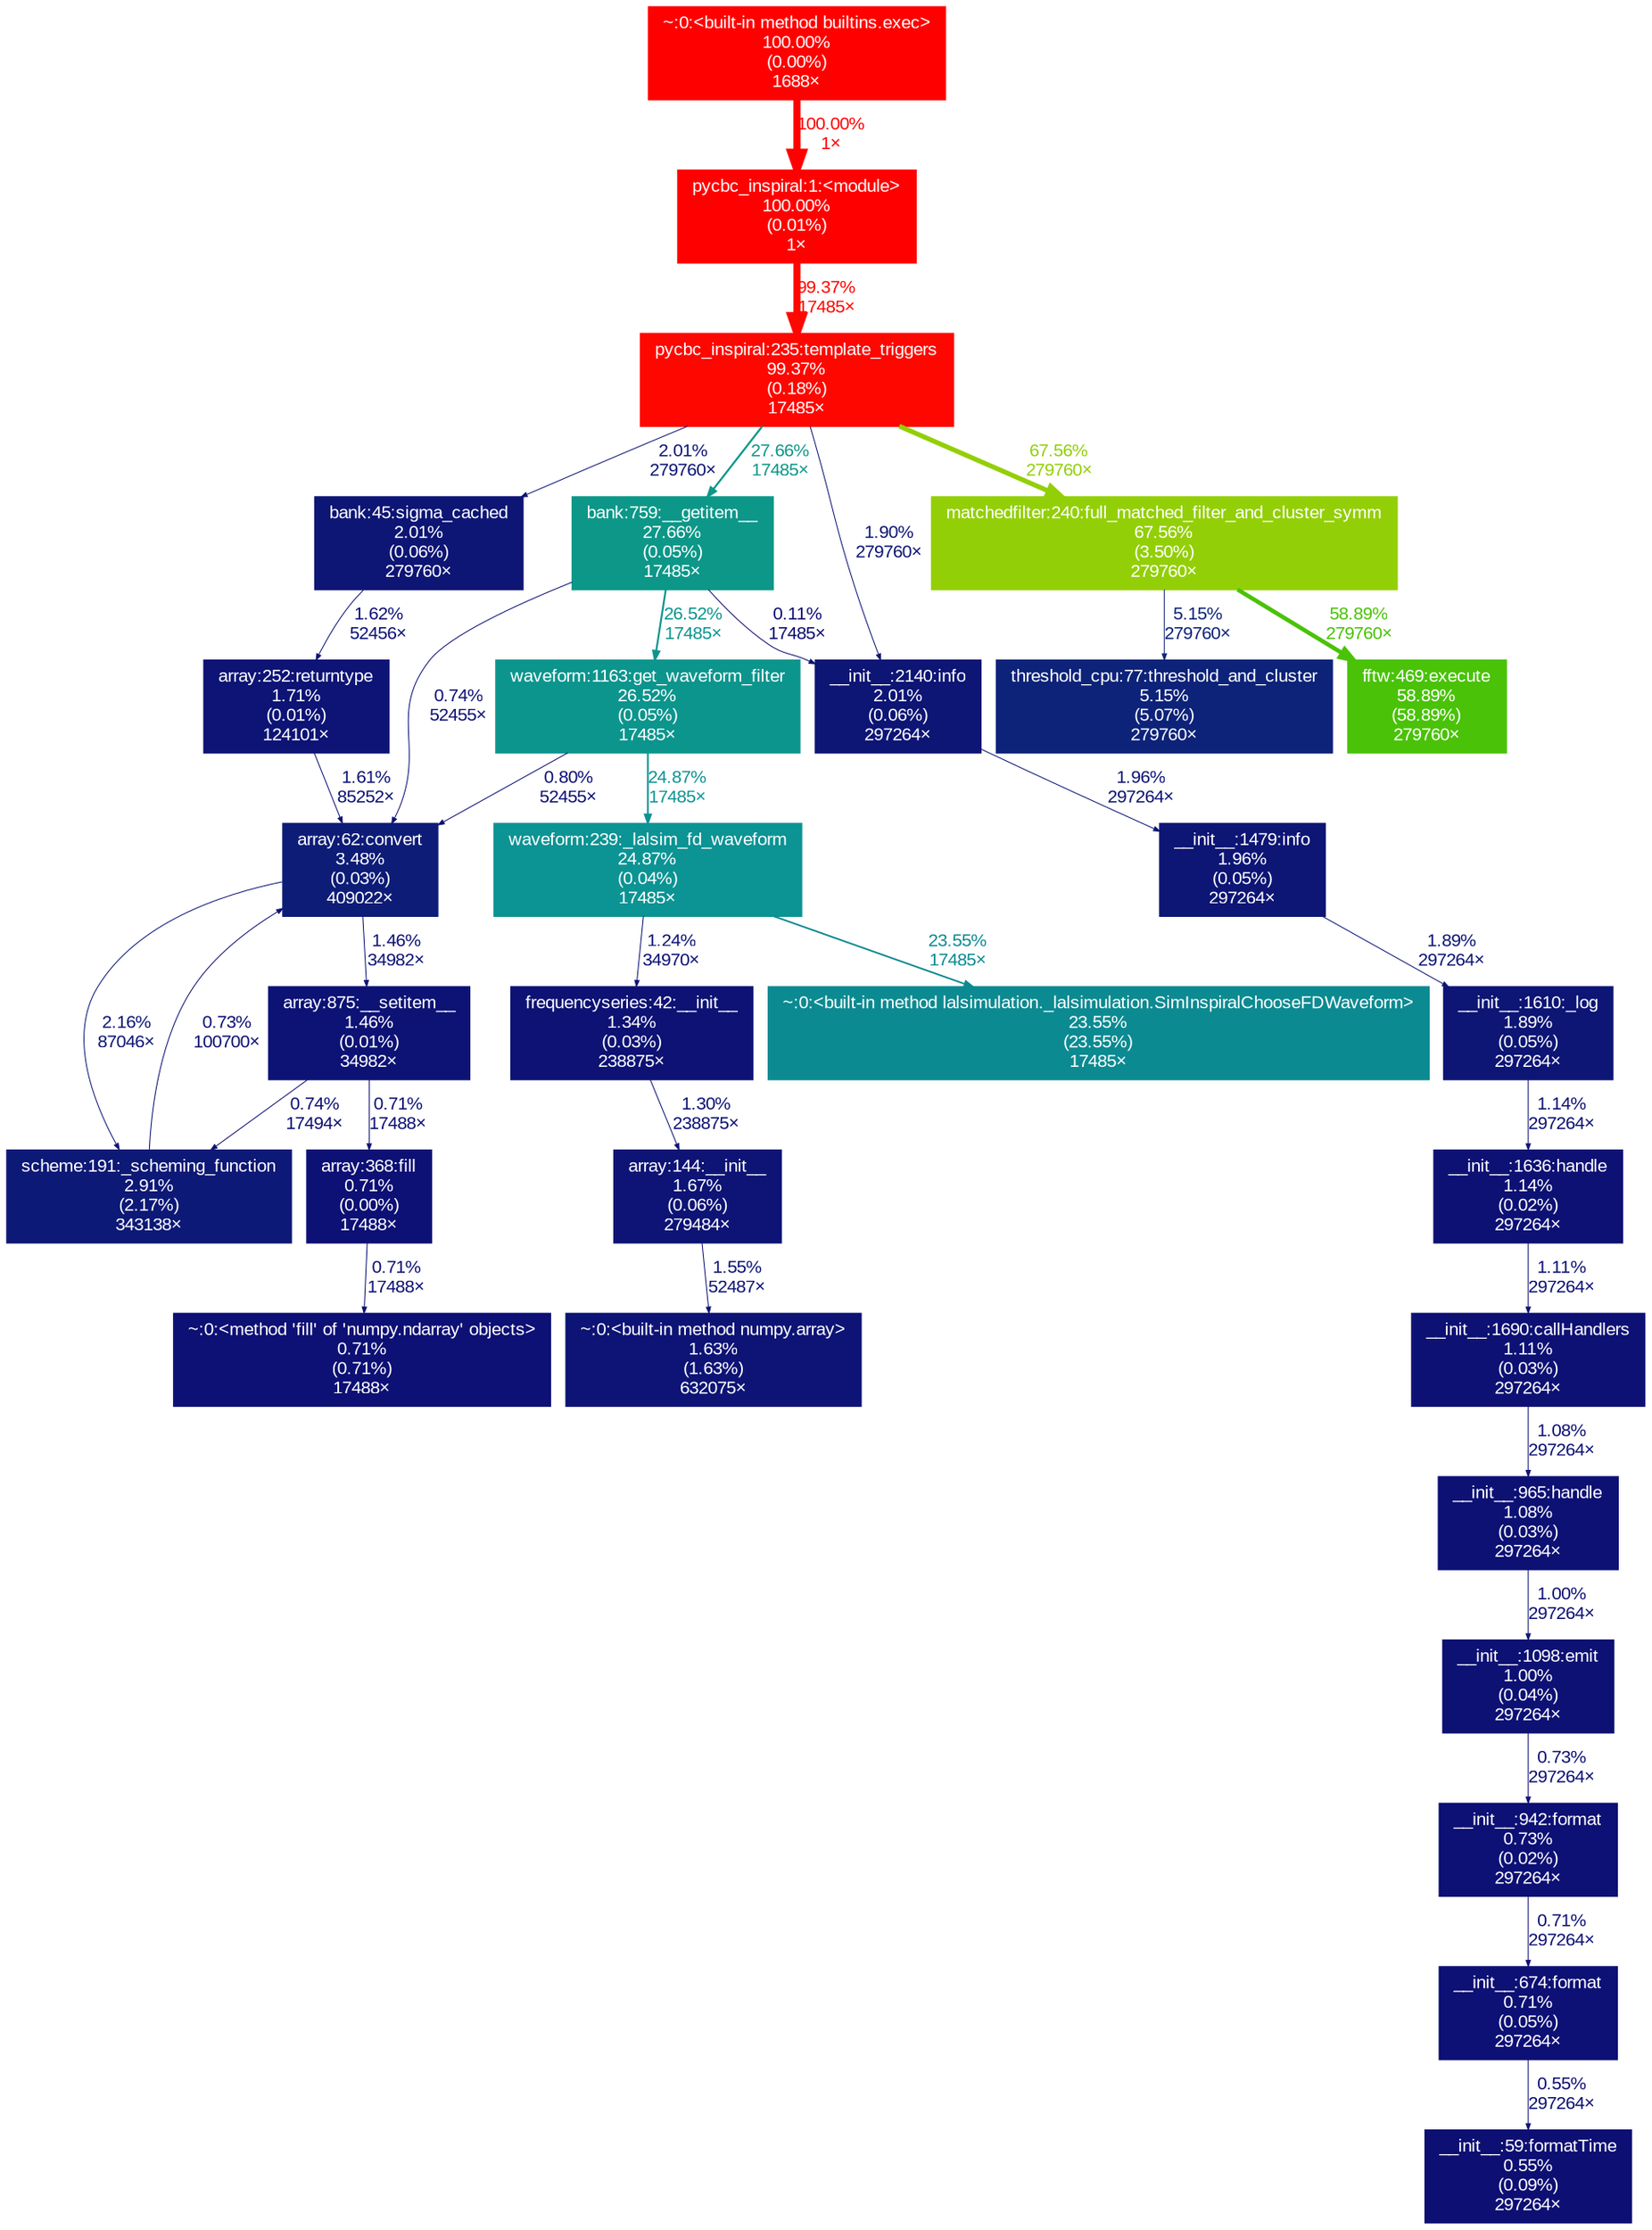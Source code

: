 digraph {
	graph [fontname=Arial, nodesep=0.125, ranksep=0.25];
	node [fontcolor=white, fontname=Arial, height=0, shape=box, style=filled, width=0];
	edge [fontname=Arial];
	370 [color="#ff0000", fontcolor="#ffffff", fontsize="10.00", label="pycbc_inspiral:1:<module>\n100.00%\n(0.01%)\n1×", tooltip="/work/pi_ccapano_umassd_edu/nperla_umassd_edu/envs/pycbc/bin/pycbc_inspiral"];
	370 -> 2565 [arrowsize="1.00", color="#fe0700", fontcolor="#fe0700", fontsize="10.00", label="99.37%\n17485×", labeldistance="3.97", penwidth="3.97"];
	1461 [color="#0d1475", fontcolor="#ffffff", fontsize="10.00", label="~:0:<built-in method numpy.array>\n1.63%\n(1.63%)\n632075×", tooltip="~"];
	1471 [color="#ff0000", fontcolor="#ffffff", fontsize="10.00", label="~:0:<built-in method builtins.exec>\n100.00%\n(0.00%)\n1688×", tooltip="~"];
	1471 -> 370 [arrowsize="1.00", color="#ff0000", fontcolor="#ff0000", fontsize="10.00", label="100.00%\n1×", labeldistance="4.00", penwidth="4.00"];
	1642 [color="#0d1174", fontcolor="#ffffff", fontsize="10.00", label="__init__:1098:emit\n1.00%\n(0.04%)\n297264×", tooltip="/work/pi_ccapano_umassd_edu/nperla_umassd_edu/envs/pycbc/lib/python3.11/logging/__init__.py"];
	1642 -> 3487 [arrowsize="0.35", color="#0d1074", fontcolor="#0d1074", fontsize="10.00", label="0.73%\n297264×", labeldistance="0.50", penwidth="0.50"];
	1893 [color="#0d1976", fontcolor="#ffffff", fontsize="10.00", label="scheme:191:_scheming_function\n2.91%\n(2.17%)\n343138×", tooltip="/work/pi_ccapano_umassd_edu/nperla_umassd_edu/envs/pycbc/lib/python3.11/site-packages/pycbc/scheme.py"];
	1893 -> 3610 [arrowsize="0.35", color="#0d1074", fontcolor="#0d1074", fontsize="10.00", label="0.73%\n100700×", labeldistance="0.50", penwidth="0.50"];
	2155 [color="#0d1475", fontcolor="#ffffff", fontsize="10.00", label="array:144:__init__\n1.67%\n(0.06%)\n279484×", tooltip="/work/pi_ccapano_umassd_edu/nperla_umassd_edu/envs/pycbc/lib/python3.11/site-packages/pycbc/types/array.py"];
	2155 -> 1461 [arrowsize="0.35", color="#0d1375", fontcolor="#0d1375", fontsize="10.00", label="1.55%\n52487×", labeldistance="0.50", penwidth="0.50"];
	2180 [color="#0d1575", fontcolor="#ffffff", fontsize="10.00", label="bank:45:sigma_cached\n2.01%\n(0.06%)\n279760×", tooltip="/work/pi_ccapano_umassd_edu/nperla_umassd_edu/envs/pycbc/lib/python3.11/site-packages/pycbc/waveform/bank.py"];
	2180 -> 7522 [arrowsize="0.35", color="#0d1375", fontcolor="#0d1375", fontsize="10.00", label="1.62%\n52456×", labeldistance="0.50", penwidth="0.50"];
	2181 [color="#0c9788", fontcolor="#ffffff", fontsize="10.00", label="bank:759:__getitem__\n27.66%\n(0.05%)\n17485×", tooltip="/work/pi_ccapano_umassd_edu/nperla_umassd_edu/envs/pycbc/lib/python3.11/site-packages/pycbc/waveform/bank.py"];
	2181 -> 2606 [arrowsize="0.51", color="#0c958d", fontcolor="#0c958d", fontsize="10.00", label="26.52%\n17485×", labeldistance="1.06", penwidth="1.06"];
	2181 -> 2681 [arrowsize="0.35", color="#0d0d73", fontcolor="#0d0d73", fontsize="10.00", label="0.11%\n17485×", labeldistance="0.50", penwidth="0.50"];
	2181 -> 3610 [arrowsize="0.35", color="#0d1074", fontcolor="#0d1074", fontsize="10.00", label="0.74%\n52455×", labeldistance="0.50", penwidth="0.50"];
	2258 [color="#0d1375", fontcolor="#ffffff", fontsize="10.00", label="array:875:__setitem__\n1.46%\n(0.01%)\n34982×", tooltip="/work/pi_ccapano_umassd_edu/nperla_umassd_edu/envs/pycbc/lib/python3.11/site-packages/pycbc/types/array.py"];
	2258 -> 1893 [arrowsize="0.35", color="#0d1074", fontcolor="#0d1074", fontsize="10.00", label="0.74%\n17494×", labeldistance="0.50", penwidth="0.50"];
	2258 -> 7580 [arrowsize="0.35", color="#0d1074", fontcolor="#0d1074", fontsize="10.00", label="0.71%\n17488×", labeldistance="0.50", penwidth="0.50"];
	2271 [color="#0d1274", fontcolor="#ffffff", fontsize="10.00", label="frequencyseries:42:__init__\n1.34%\n(0.03%)\n238875×", tooltip="/work/pi_ccapano_umassd_edu/nperla_umassd_edu/envs/pycbc/lib/python3.11/site-packages/pycbc/types/frequencyseries.py"];
	2271 -> 2155 [arrowsize="0.35", color="#0d1274", fontcolor="#0d1274", fontsize="10.00", label="1.30%\n238875×", labeldistance="0.50", penwidth="0.50"];
	2565 [color="#fe0700", fontcolor="#ffffff", fontsize="10.00", label="pycbc_inspiral:235:template_triggers\n99.37%\n(0.18%)\n17485×", tooltip="/work/pi_ccapano_umassd_edu/nperla_umassd_edu/envs/pycbc/bin/pycbc_inspiral"];
	2565 -> 2180 [arrowsize="0.35", color="#0d1575", fontcolor="#0d1575", fontsize="10.00", label="2.01%\n279760×", labeldistance="0.50", penwidth="0.50"];
	2565 -> 2181 [arrowsize="0.53", color="#0c9788", fontcolor="#0c9788", fontsize="10.00", label="27.66%\n17485×", labeldistance="1.11", penwidth="1.11"];
	2565 -> 2585 [arrowsize="0.82", color="#93cf07", fontcolor="#93cf07", fontsize="10.00", label="67.56%\n279760×", labeldistance="2.70", penwidth="2.70"];
	2565 -> 2681 [arrowsize="0.35", color="#0d1575", fontcolor="#0d1575", fontsize="10.00", label="1.90%\n279760×", labeldistance="0.50", penwidth="0.50"];
	2585 [color="#93cf07", fontcolor="#ffffff", fontsize="10.00", label="matchedfilter:240:full_matched_filter_and_cluster_symm\n67.56%\n(3.50%)\n279760×", tooltip="/work/pi_ccapano_umassd_edu/nperla_umassd_edu/envs/pycbc/lib/python3.11/site-packages/pycbc/filter/matchedfilter.py"];
	2585 -> 4014 [arrowsize="0.35", color="#0d2379", fontcolor="#0d2379", fontsize="10.00", label="5.15%\n279760×", labeldistance="0.50", penwidth="0.50"];
	2585 -> 7370 [arrowsize="0.77", color="#4ac208", fontcolor="#4ac208", fontsize="10.00", label="58.89%\n279760×", labeldistance="2.36", penwidth="2.36"];
	2606 [color="#0c958d", fontcolor="#ffffff", fontsize="10.00", label="waveform:1163:get_waveform_filter\n26.52%\n(0.05%)\n17485×", tooltip="/work/pi_ccapano_umassd_edu/nperla_umassd_edu/envs/pycbc/lib/python3.11/site-packages/pycbc/waveform/waveform.py"];
	2606 -> 3610 [arrowsize="0.35", color="#0d1074", fontcolor="#0d1074", fontsize="10.00", label="0.80%\n52455×", labeldistance="0.50", penwidth="0.50"];
	2606 -> 3632 [arrowsize="0.50", color="#0c9393", fontcolor="#0c9393", fontsize="10.00", label="24.87%\n17485×", labeldistance="0.99", penwidth="0.99"];
	2681 [color="#0d1575", fontcolor="#ffffff", fontsize="10.00", label="__init__:2140:info\n2.01%\n(0.06%)\n297264×", tooltip="/work/pi_ccapano_umassd_edu/nperla_umassd_edu/envs/pycbc/lib/python3.11/logging/__init__.py"];
	2681 -> 3541 [arrowsize="0.35", color="#0d1575", fontcolor="#0d1575", fontsize="10.00", label="1.96%\n297264×", labeldistance="0.50", penwidth="0.50"];
	3482 [color="#0d1575", fontcolor="#ffffff", fontsize="10.00", label="__init__:1610:_log\n1.89%\n(0.05%)\n297264×", tooltip="/work/pi_ccapano_umassd_edu/nperla_umassd_edu/envs/pycbc/lib/python3.11/logging/__init__.py"];
	3482 -> 3543 [arrowsize="0.35", color="#0d1174", fontcolor="#0d1174", fontsize="10.00", label="1.14%\n297264×", labeldistance="0.50", penwidth="0.50"];
	3486 [color="#0d1074", fontcolor="#ffffff", fontsize="10.00", label="__init__:674:format\n0.71%\n(0.05%)\n297264×", tooltip="/work/pi_ccapano_umassd_edu/nperla_umassd_edu/envs/pycbc/lib/python3.11/logging/__init__.py"];
	3486 -> 7838 [arrowsize="0.35", color="#0d0f73", fontcolor="#0d0f73", fontsize="10.00", label="0.55%\n297264×", labeldistance="0.50", penwidth="0.50"];
	3487 [color="#0d1074", fontcolor="#ffffff", fontsize="10.00", label="__init__:942:format\n0.73%\n(0.02%)\n297264×", tooltip="/work/pi_ccapano_umassd_edu/nperla_umassd_edu/envs/pycbc/lib/python3.11/logging/__init__.py"];
	3487 -> 3486 [arrowsize="0.35", color="#0d1074", fontcolor="#0d1074", fontsize="10.00", label="0.71%\n297264×", labeldistance="0.50", penwidth="0.50"];
	3541 [color="#0d1575", fontcolor="#ffffff", fontsize="10.00", label="__init__:1479:info\n1.96%\n(0.05%)\n297264×", tooltip="/work/pi_ccapano_umassd_edu/nperla_umassd_edu/envs/pycbc/lib/python3.11/logging/__init__.py"];
	3541 -> 3482 [arrowsize="0.35", color="#0d1575", fontcolor="#0d1575", fontsize="10.00", label="1.89%\n297264×", labeldistance="0.50", penwidth="0.50"];
	3542 [color="#0d1174", fontcolor="#ffffff", fontsize="10.00", label="__init__:1690:callHandlers\n1.11%\n(0.03%)\n297264×", tooltip="/work/pi_ccapano_umassd_edu/nperla_umassd_edu/envs/pycbc/lib/python3.11/logging/__init__.py"];
	3542 -> 8260 [arrowsize="0.35", color="#0d1174", fontcolor="#0d1174", fontsize="10.00", label="1.08%\n297264×", labeldistance="0.50", penwidth="0.50"];
	3543 [color="#0d1174", fontcolor="#ffffff", fontsize="10.00", label="__init__:1636:handle\n1.14%\n(0.02%)\n297264×", tooltip="/work/pi_ccapano_umassd_edu/nperla_umassd_edu/envs/pycbc/lib/python3.11/logging/__init__.py"];
	3543 -> 3542 [arrowsize="0.35", color="#0d1174", fontcolor="#0d1174", fontsize="10.00", label="1.11%\n297264×", labeldistance="0.50", penwidth="0.50"];
	3610 [color="#0d1c77", fontcolor="#ffffff", fontsize="10.00", label="array:62:convert\n3.48%\n(0.03%)\n409022×", tooltip="/work/pi_ccapano_umassd_edu/nperla_umassd_edu/envs/pycbc/lib/python3.11/site-packages/pycbc/types/array.py"];
	3610 -> 1893 [arrowsize="0.35", color="#0d1676", fontcolor="#0d1676", fontsize="10.00", label="2.16%\n87046×", labeldistance="0.50", penwidth="0.50"];
	3610 -> 2258 [arrowsize="0.35", color="#0d1375", fontcolor="#0d1375", fontsize="10.00", label="1.46%\n34982×", labeldistance="0.50", penwidth="0.50"];
	3632 [color="#0c9393", fontcolor="#ffffff", fontsize="10.00", label="waveform:239:_lalsim_fd_waveform\n24.87%\n(0.04%)\n17485×", tooltip="/work/pi_ccapano_umassd_edu/nperla_umassd_edu/envs/pycbc/lib/python3.11/site-packages/pycbc/waveform/waveform.py"];
	3632 -> 2271 [arrowsize="0.35", color="#0d1274", fontcolor="#0d1274", fontsize="10.00", label="1.24%\n34970×", labeldistance="0.50", penwidth="0.50"];
	3632 -> 5207 [arrowsize="0.49", color="#0c8a91", fontcolor="#0c8a91", fontsize="10.00", label="23.55%\n17485×", labeldistance="0.94", penwidth="0.94"];
	4014 [color="#0d2379", fontcolor="#ffffff", fontsize="10.00", label="threshold_cpu:77:threshold_and_cluster\n5.15%\n(5.07%)\n279760×", tooltip="/work/pi_ccapano_umassd_edu/nperla_umassd_edu/envs/pycbc/lib/python3.11/site-packages/pycbc/events/threshold_cpu.py"];
	5207 [color="#0c8a91", fontcolor="#ffffff", fontsize="10.00", label="~:0:<built-in method lalsimulation._lalsimulation.SimInspiralChooseFDWaveform>\n23.55%\n(23.55%)\n17485×", tooltip="~"];
	7370 [color="#4ac208", fontcolor="#ffffff", fontsize="10.00", label="fftw:469:execute\n58.89%\n(58.89%)\n279760×", tooltip="/work/pi_ccapano_umassd_edu/nperla_umassd_edu/envs/pycbc/lib/python3.11/site-packages/pycbc/fft/fftw.py"];
	7522 [color="#0d1475", fontcolor="#ffffff", fontsize="10.00", label="array:252:returntype\n1.71%\n(0.01%)\n124101×", tooltip="/work/pi_ccapano_umassd_edu/nperla_umassd_edu/envs/pycbc/lib/python3.11/site-packages/pycbc/types/array.py"];
	7522 -> 3610 [arrowsize="0.35", color="#0d1375", fontcolor="#0d1375", fontsize="10.00", label="1.61%\n85252×", labeldistance="0.50", penwidth="0.50"];
	7580 [color="#0d1074", fontcolor="#ffffff", fontsize="10.00", label="array:368:fill\n0.71%\n(0.00%)\n17488×", tooltip="/work/pi_ccapano_umassd_edu/nperla_umassd_edu/envs/pycbc/lib/python3.11/site-packages/pycbc/types/array.py"];
	7580 -> 8119 [arrowsize="0.35", color="#0d1074", fontcolor="#0d1074", fontsize="10.00", label="0.71%\n17488×", labeldistance="0.50", penwidth="0.50"];
	7838 [color="#0d0f73", fontcolor="#ffffff", fontsize="10.00", label="__init__:59:formatTime\n0.55%\n(0.09%)\n297264×", tooltip="/work/pi_ccapano_umassd_edu/nperla_umassd_edu/envs/pycbc/lib/python3.11/site-packages/pycbc/__init__.py"];
	8119 [color="#0d1074", fontcolor="#ffffff", fontsize="10.00", label="~:0:<method 'fill' of 'numpy.ndarray' objects>\n0.71%\n(0.71%)\n17488×", tooltip="~"];
	8260 [color="#0d1174", fontcolor="#ffffff", fontsize="10.00", label="__init__:965:handle\n1.08%\n(0.03%)\n297264×", tooltip="/work/pi_ccapano_umassd_edu/nperla_umassd_edu/envs/pycbc/lib/python3.11/logging/__init__.py"];
	8260 -> 1642 [arrowsize="0.35", color="#0d1174", fontcolor="#0d1174", fontsize="10.00", label="1.00%\n297264×", labeldistance="0.50", penwidth="0.50"];
}
